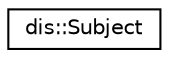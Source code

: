 digraph "Graphical Class Hierarchy"
{
  edge [fontname="Helvetica",fontsize="10",labelfontname="Helvetica",labelfontsize="10"];
  node [fontname="Helvetica",fontsize="10",shape=record];
  rankdir="LR";
  Node1 [label="dis::Subject",height=0.2,width=0.4,color="black", fillcolor="white", style="filled",URL="$classdis_1_1Subject.html",tooltip="Implements the Subject as a SortedDoublyLinkedList[Persona]. "];
}
